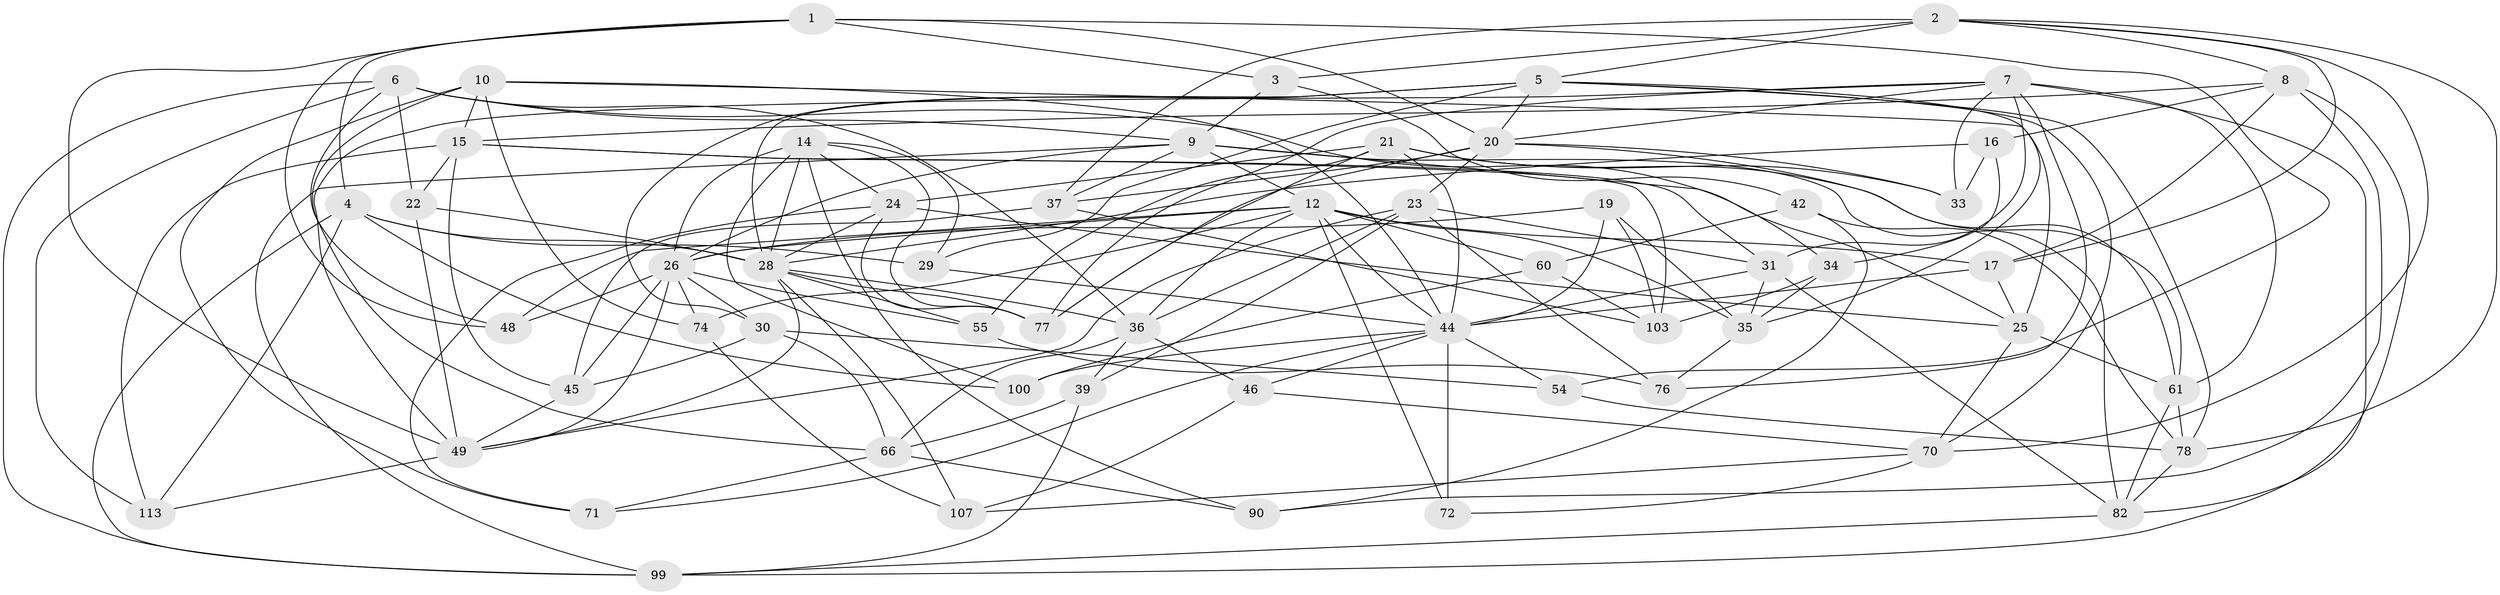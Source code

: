 // original degree distribution, {4: 1.0}
// Generated by graph-tools (version 1.1) at 2025/16/03/09/25 04:16:23]
// undirected, 58 vertices, 166 edges
graph export_dot {
graph [start="1"]
  node [color=gray90,style=filled];
  1 [super="+18"];
  2 [super="+79+114"];
  3;
  4 [super="+64"];
  5 [super="+67"];
  6 [super="+38+13"];
  7 [super="+53+50"];
  8 [super="+116"];
  9 [super="+11"];
  10 [super="+93"];
  12 [super="+75+43"];
  14 [super="+102+32"];
  15 [super="+62+73"];
  16;
  17 [super="+68"];
  19;
  20 [super="+52+97"];
  21 [super="+57"];
  22;
  23 [super="+63"];
  24 [super="+41"];
  25 [super="+83"];
  26 [super="+27"];
  28 [super="+84+47"];
  29;
  30 [super="+104"];
  31 [super="+40"];
  33;
  34;
  35 [super="+95"];
  36 [super="+91"];
  37 [super="+65"];
  39;
  42;
  44 [super="+58+69+51"];
  45 [super="+59"];
  46;
  48;
  49 [super="+80"];
  54;
  55;
  60;
  61 [super="+108"];
  66 [super="+94"];
  70 [super="+111"];
  71;
  72;
  74;
  76;
  77 [super="+85"];
  78 [super="+87"];
  82 [super="+101"];
  90;
  99 [super="+115"];
  100;
  103 [super="+106"];
  107;
  113;
  1 -- 3;
  1 -- 54;
  1 -- 20;
  1 -- 48;
  1 -- 4;
  1 -- 49;
  2 -- 3;
  2 -- 8;
  2 -- 37 [weight=2];
  2 -- 5;
  2 -- 70;
  2 -- 17;
  2 -- 78;
  3 -- 42;
  3 -- 9;
  4 -- 29;
  4 -- 100;
  4 -- 113;
  4 -- 28;
  4 -- 99;
  5 -- 78;
  5 -- 29;
  5 -- 70;
  5 -- 35;
  5 -- 20;
  5 -- 30;
  5 -- 28;
  6 -- 48;
  6 -- 9;
  6 -- 34;
  6 -- 113;
  6 -- 36 [weight=2];
  6 -- 22;
  6 -- 99;
  7 -- 61;
  7 -- 33;
  7 -- 49;
  7 -- 76;
  7 -- 82;
  7 -- 20;
  7 -- 31;
  7 -- 77;
  8 -- 99;
  8 -- 90;
  8 -- 16;
  8 -- 15;
  8 -- 17;
  9 -- 82;
  9 -- 99;
  9 -- 37;
  9 -- 25;
  9 -- 12;
  9 -- 26;
  10 -- 71;
  10 -- 15;
  10 -- 44;
  10 -- 74;
  10 -- 25;
  10 -- 66;
  12 -- 48;
  12 -- 35;
  12 -- 72;
  12 -- 44;
  12 -- 26;
  12 -- 17;
  12 -- 74;
  12 -- 36;
  12 -- 60;
  14 -- 29;
  14 -- 90;
  14 -- 24;
  14 -- 100;
  14 -- 28 [weight=2];
  14 -- 26;
  14 -- 77;
  15 -- 113;
  15 -- 45;
  15 -- 22;
  15 -- 103 [weight=2];
  15 -- 31;
  16 -- 34;
  16 -- 33;
  16 -- 28;
  17 -- 25;
  17 -- 44 [weight=2];
  19 -- 35;
  19 -- 26;
  19 -- 103;
  19 -- 44;
  20 -- 61;
  20 -- 33;
  20 -- 23;
  20 -- 37;
  20 -- 77;
  21 -- 55;
  21 -- 33;
  21 -- 24;
  21 -- 77;
  21 -- 44;
  21 -- 61;
  22 -- 49;
  22 -- 28;
  23 -- 76;
  23 -- 31;
  23 -- 39;
  23 -- 49;
  23 -- 36;
  24 -- 77;
  24 -- 28;
  24 -- 71;
  24 -- 25;
  25 -- 70;
  25 -- 61;
  26 -- 48;
  26 -- 74;
  26 -- 49;
  26 -- 55;
  26 -- 30;
  26 -- 45;
  28 -- 107;
  28 -- 49;
  28 -- 36;
  28 -- 55;
  28 -- 77;
  29 -- 44;
  30 -- 54;
  30 -- 45 [weight=2];
  30 -- 66;
  31 -- 82;
  31 -- 35;
  31 -- 44;
  34 -- 103;
  34 -- 35;
  35 -- 76;
  36 -- 66;
  36 -- 39;
  36 -- 46;
  37 -- 103;
  37 -- 45;
  39 -- 99;
  39 -- 66;
  42 -- 90;
  42 -- 60;
  42 -- 78;
  44 -- 72 [weight=2];
  44 -- 46;
  44 -- 100;
  44 -- 54;
  44 -- 71;
  45 -- 49;
  46 -- 107;
  46 -- 70;
  49 -- 113;
  54 -- 78;
  55 -- 76;
  60 -- 100;
  60 -- 103;
  61 -- 82;
  61 -- 78;
  66 -- 90;
  66 -- 71;
  70 -- 107;
  70 -- 72;
  74 -- 107;
  78 -- 82;
  82 -- 99;
}

